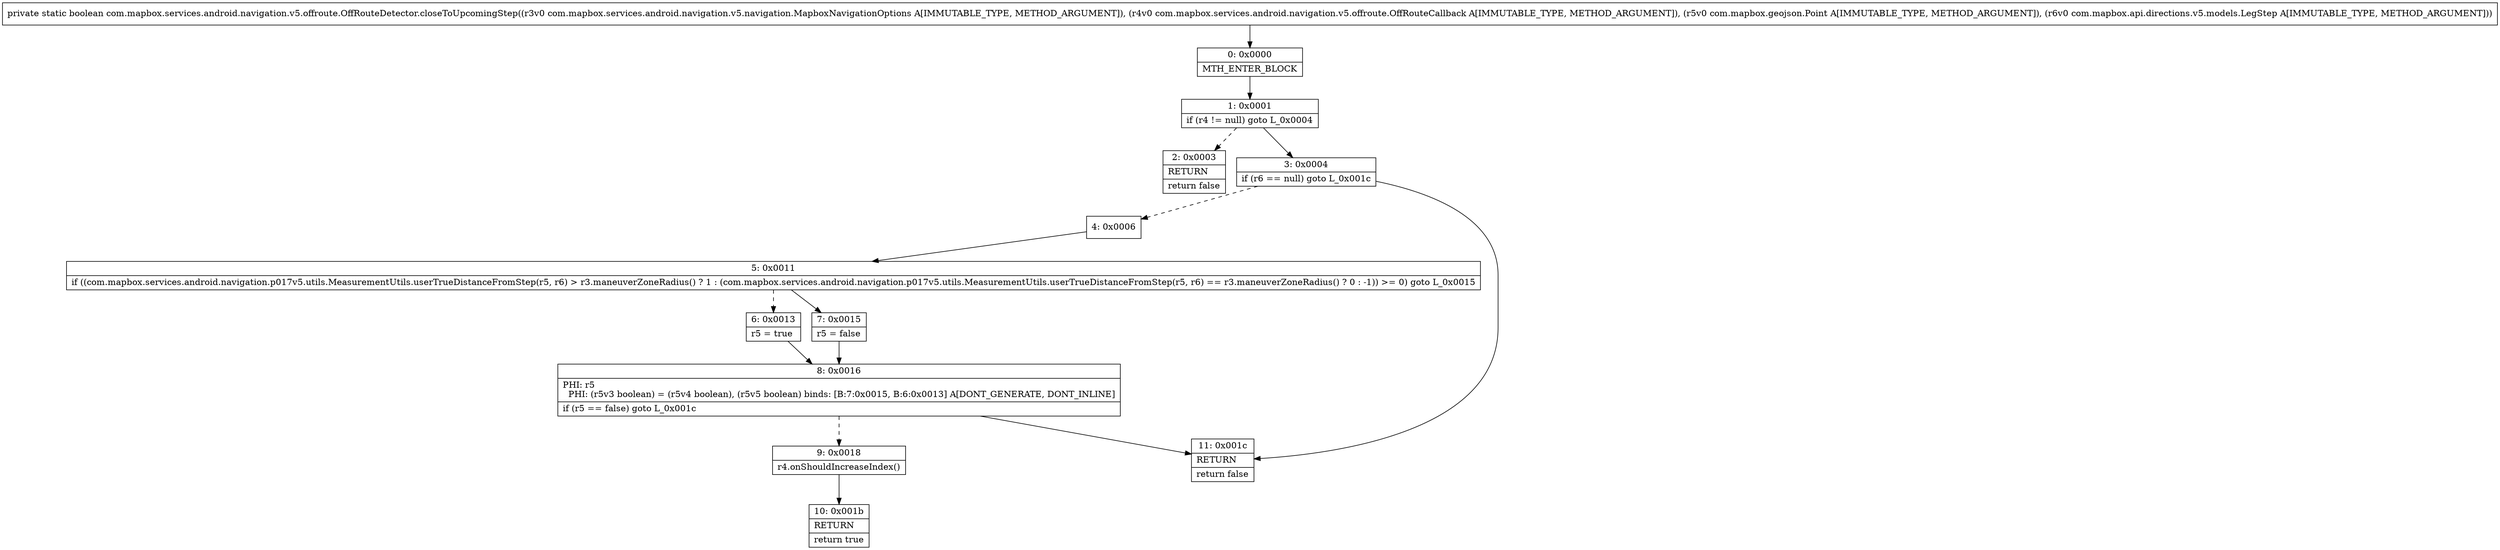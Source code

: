 digraph "CFG forcom.mapbox.services.android.navigation.v5.offroute.OffRouteDetector.closeToUpcomingStep(Lcom\/mapbox\/services\/android\/navigation\/v5\/navigation\/MapboxNavigationOptions;Lcom\/mapbox\/services\/android\/navigation\/v5\/offroute\/OffRouteCallback;Lcom\/mapbox\/geojson\/Point;Lcom\/mapbox\/api\/directions\/v5\/models\/LegStep;)Z" {
Node_0 [shape=record,label="{0\:\ 0x0000|MTH_ENTER_BLOCK\l}"];
Node_1 [shape=record,label="{1\:\ 0x0001|if (r4 != null) goto L_0x0004\l}"];
Node_2 [shape=record,label="{2\:\ 0x0003|RETURN\l|return false\l}"];
Node_3 [shape=record,label="{3\:\ 0x0004|if (r6 == null) goto L_0x001c\l}"];
Node_4 [shape=record,label="{4\:\ 0x0006}"];
Node_5 [shape=record,label="{5\:\ 0x0011|if ((com.mapbox.services.android.navigation.p017v5.utils.MeasurementUtils.userTrueDistanceFromStep(r5, r6) \> r3.maneuverZoneRadius() ? 1 : (com.mapbox.services.android.navigation.p017v5.utils.MeasurementUtils.userTrueDistanceFromStep(r5, r6) == r3.maneuverZoneRadius() ? 0 : \-1)) \>= 0) goto L_0x0015\l}"];
Node_6 [shape=record,label="{6\:\ 0x0013|r5 = true\l}"];
Node_7 [shape=record,label="{7\:\ 0x0015|r5 = false\l}"];
Node_8 [shape=record,label="{8\:\ 0x0016|PHI: r5 \l  PHI: (r5v3 boolean) = (r5v4 boolean), (r5v5 boolean) binds: [B:7:0x0015, B:6:0x0013] A[DONT_GENERATE, DONT_INLINE]\l|if (r5 == false) goto L_0x001c\l}"];
Node_9 [shape=record,label="{9\:\ 0x0018|r4.onShouldIncreaseIndex()\l}"];
Node_10 [shape=record,label="{10\:\ 0x001b|RETURN\l|return true\l}"];
Node_11 [shape=record,label="{11\:\ 0x001c|RETURN\l|return false\l}"];
MethodNode[shape=record,label="{private static boolean com.mapbox.services.android.navigation.v5.offroute.OffRouteDetector.closeToUpcomingStep((r3v0 com.mapbox.services.android.navigation.v5.navigation.MapboxNavigationOptions A[IMMUTABLE_TYPE, METHOD_ARGUMENT]), (r4v0 com.mapbox.services.android.navigation.v5.offroute.OffRouteCallback A[IMMUTABLE_TYPE, METHOD_ARGUMENT]), (r5v0 com.mapbox.geojson.Point A[IMMUTABLE_TYPE, METHOD_ARGUMENT]), (r6v0 com.mapbox.api.directions.v5.models.LegStep A[IMMUTABLE_TYPE, METHOD_ARGUMENT])) }"];
MethodNode -> Node_0;
Node_0 -> Node_1;
Node_1 -> Node_2[style=dashed];
Node_1 -> Node_3;
Node_3 -> Node_4[style=dashed];
Node_3 -> Node_11;
Node_4 -> Node_5;
Node_5 -> Node_6[style=dashed];
Node_5 -> Node_7;
Node_6 -> Node_8;
Node_7 -> Node_8;
Node_8 -> Node_9[style=dashed];
Node_8 -> Node_11;
Node_9 -> Node_10;
}

